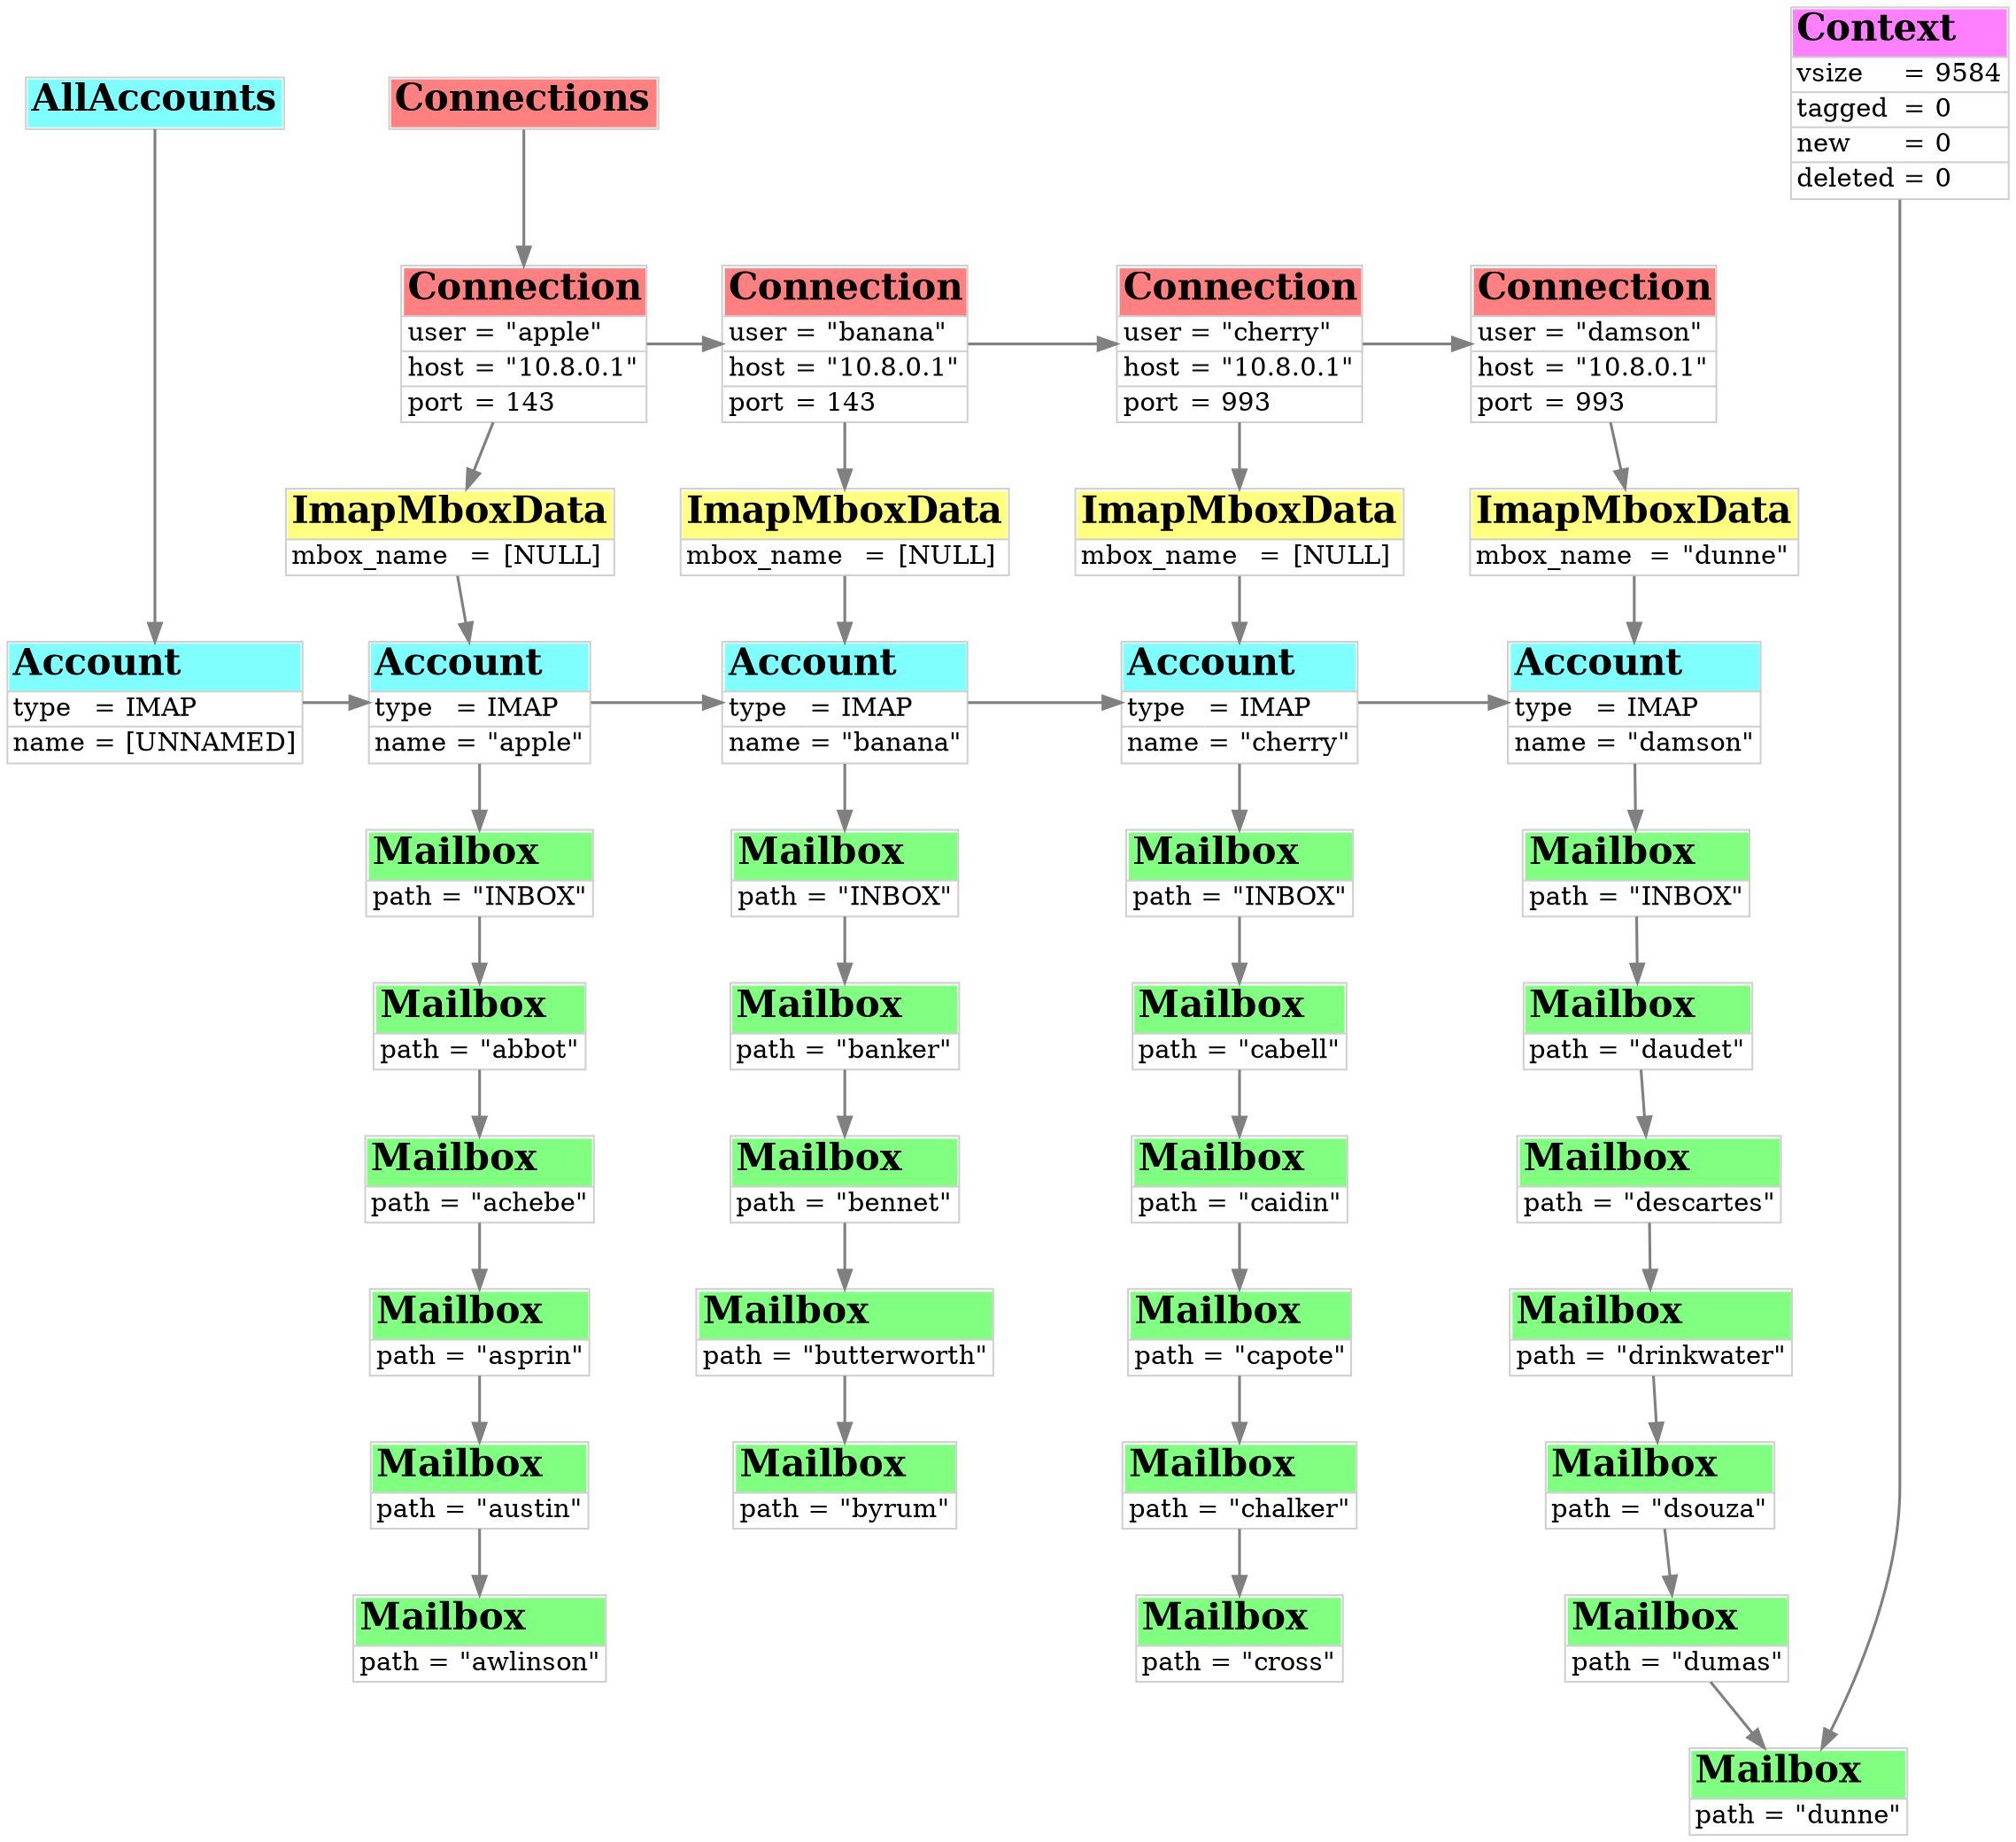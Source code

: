 digraph neomutt
{

	graph [
		rankdir="TB"
		nodesep="0.5"
		ranksep="0.5"
	];

	node [
		shape="plain"
	];

	edge [
		penwidth="1.5"
		arrowsize="1.0"
		color="#808080"
	];

	obj_0x76d0a0 [
		label=<<table cellspacing="0" border="1" rows="*" color="#d0d0d0">
		<tr>
			<td border="0" align="left" bgcolor="#80ffff" port="top" colspan="3"><font color="#000000" point-size="20"><b>AllAccounts</b></font></td>
		</tr>
		</table>>
	];

	obj_0xa4b270 [
		label=<<table cellspacing="0" border="1" rows="*" color="#d0d0d0">
		<tr>
			<td border="0" align="left" bgcolor="#80ffff" port="top" colspan="3"><font color="#000000" point-size="20"><b>Account</b></font></td>
		</tr>
		<tr>
			<td border="0" align="left">type</td>
			<td border="0">=</td>
			<td border="0" align="left">IMAP</td>
		</tr>
		<tr>
			<td border="0" align="left">name</td>
			<td border="0">=</td>
			<td border="0" align="left">[UNNAMED]</td>
		</tr>
		</table>>
	];

	obj_0xb06ec0 [
		label=<<table cellspacing="0" border="1" rows="*" color="#d0d0d0">
		<tr>
			<td border="0" align="left" bgcolor="#80ffff" port="top" colspan="3"><font color="#000000" point-size="20"><b>Account</b></font></td>
		</tr>
		<tr>
			<td border="0" align="left">type</td>
			<td border="0">=</td>
			<td border="0" align="left">IMAP</td>
		</tr>
		<tr>
			<td border="0" align="left">name</td>
			<td border="0">=</td>
			<td border="0" align="left">"apple"</td>
		</tr>
		</table>>
	];

	obj_0xbb1d90 [
		label=<<table cellspacing="0" border="1" rows="*" color="#d0d0d0">
		<tr>
			<td border="0" align="left" bgcolor="#80ff80" port="top" colspan="3"><font color="#000000" point-size="20"><b>Mailbox</b></font></td>
		</tr>
		<tr>
			<td border="0" align="left">path</td>
			<td border="0">=</td>
			<td border="0" align="left">"INBOX"</td>
		</tr>
		</table>>
	];

	obj_0xbce2e0 [
		label=<<table cellspacing="0" border="1" rows="*" color="#d0d0d0">
		<tr>
			<td border="0" align="left" bgcolor="#80ff80" port="top" colspan="3"><font color="#000000" point-size="20"><b>Mailbox</b></font></td>
		</tr>
		<tr>
			<td border="0" align="left">path</td>
			<td border="0">=</td>
			<td border="0" align="left">"abbot"</td>
		</tr>
		</table>>
	];

	obj_0xbeb9b0 [
		label=<<table cellspacing="0" border="1" rows="*" color="#d0d0d0">
		<tr>
			<td border="0" align="left" bgcolor="#80ff80" port="top" colspan="3"><font color="#000000" point-size="20"><b>Mailbox</b></font></td>
		</tr>
		<tr>
			<td border="0" align="left">path</td>
			<td border="0">=</td>
			<td border="0" align="left">"achebe"</td>
		</tr>
		</table>>
	];

	obj_0xbf1b00 [
		label=<<table cellspacing="0" border="1" rows="*" color="#d0d0d0">
		<tr>
			<td border="0" align="left" bgcolor="#80ff80" port="top" colspan="3"><font color="#000000" point-size="20"><b>Mailbox</b></font></td>
		</tr>
		<tr>
			<td border="0" align="left">path</td>
			<td border="0">=</td>
			<td border="0" align="left">"asprin"</td>
		</tr>
		</table>>
	];

	obj_0xbf3bd0 [
		label=<<table cellspacing="0" border="1" rows="*" color="#d0d0d0">
		<tr>
			<td border="0" align="left" bgcolor="#80ff80" port="top" colspan="3"><font color="#000000" point-size="20"><b>Mailbox</b></font></td>
		</tr>
		<tr>
			<td border="0" align="left">path</td>
			<td border="0">=</td>
			<td border="0" align="left">"austin"</td>
		</tr>
		</table>>
	];

	obj_0xbf5ca0 [
		label=<<table cellspacing="0" border="1" rows="*" color="#d0d0d0">
		<tr>
			<td border="0" align="left" bgcolor="#80ff80" port="top" colspan="3"><font color="#000000" point-size="20"><b>Mailbox</b></font></td>
		</tr>
		<tr>
			<td border="0" align="left">path</td>
			<td border="0">=</td>
			<td border="0" align="left">"awlinson"</td>
		</tr>
		</table>>
	];

	obj_0xb03b70 [
		label=<<table cellspacing="0" border="1" rows="*" color="#d0d0d0">
		<tr>
			<td border="0" align="left" bgcolor="#80ffff" port="top" colspan="3"><font color="#000000" point-size="20"><b>Account</b></font></td>
		</tr>
		<tr>
			<td border="0" align="left">type</td>
			<td border="0">=</td>
			<td border="0" align="left">IMAP</td>
		</tr>
		<tr>
			<td border="0" align="left">name</td>
			<td border="0">=</td>
			<td border="0" align="left">"banana"</td>
		</tr>
		</table>>
	];

	obj_0xc02950 [
		label=<<table cellspacing="0" border="1" rows="*" color="#d0d0d0">
		<tr>
			<td border="0" align="left" bgcolor="#80ff80" port="top" colspan="3"><font color="#000000" point-size="20"><b>Mailbox</b></font></td>
		</tr>
		<tr>
			<td border="0" align="left">path</td>
			<td border="0">=</td>
			<td border="0" align="left">"INBOX"</td>
		</tr>
		</table>>
	];

	obj_0xc1a680 [
		label=<<table cellspacing="0" border="1" rows="*" color="#d0d0d0">
		<tr>
			<td border="0" align="left" bgcolor="#80ff80" port="top" colspan="3"><font color="#000000" point-size="20"><b>Mailbox</b></font></td>
		</tr>
		<tr>
			<td border="0" align="left">path</td>
			<td border="0">=</td>
			<td border="0" align="left">"banker"</td>
		</tr>
		</table>>
	];

	obj_0xc1c750 [
		label=<<table cellspacing="0" border="1" rows="*" color="#d0d0d0">
		<tr>
			<td border="0" align="left" bgcolor="#80ff80" port="top" colspan="3"><font color="#000000" point-size="20"><b>Mailbox</b></font></td>
		</tr>
		<tr>
			<td border="0" align="left">path</td>
			<td border="0">=</td>
			<td border="0" align="left">"bennet"</td>
		</tr>
		</table>>
	];

	obj_0xc1e820 [
		label=<<table cellspacing="0" border="1" rows="*" color="#d0d0d0">
		<tr>
			<td border="0" align="left" bgcolor="#80ff80" port="top" colspan="3"><font color="#000000" point-size="20"><b>Mailbox</b></font></td>
		</tr>
		<tr>
			<td border="0" align="left">path</td>
			<td border="0">=</td>
			<td border="0" align="left">"butterworth"</td>
		</tr>
		</table>>
	];

	obj_0xc208f0 [
		label=<<table cellspacing="0" border="1" rows="*" color="#d0d0d0">
		<tr>
			<td border="0" align="left" bgcolor="#80ff80" port="top" colspan="3"><font color="#000000" point-size="20"><b>Mailbox</b></font></td>
		</tr>
		<tr>
			<td border="0" align="left">path</td>
			<td border="0">=</td>
			<td border="0" align="left">"byrum"</td>
		</tr>
		</table>>
	];

	obj_0xc12690 [
		label=<<table cellspacing="0" border="1" rows="*" color="#d0d0d0">
		<tr>
			<td border="0" align="left" bgcolor="#80ffff" port="top" colspan="3"><font color="#000000" point-size="20"><b>Account</b></font></td>
		</tr>
		<tr>
			<td border="0" align="left">type</td>
			<td border="0">=</td>
			<td border="0" align="left">IMAP</td>
		</tr>
		<tr>
			<td border="0" align="left">name</td>
			<td border="0">=</td>
			<td border="0" align="left">"cherry"</td>
		</tr>
		</table>>
	];

	obj_0xc30370 [
		label=<<table cellspacing="0" border="1" rows="*" color="#d0d0d0">
		<tr>
			<td border="0" align="left" bgcolor="#80ff80" port="top" colspan="3"><font color="#000000" point-size="20"><b>Mailbox</b></font></td>
		</tr>
		<tr>
			<td border="0" align="left">path</td>
			<td border="0">=</td>
			<td border="0" align="left">"INBOX"</td>
		</tr>
		</table>>
	];

	obj_0xc4fc30 [
		label=<<table cellspacing="0" border="1" rows="*" color="#d0d0d0">
		<tr>
			<td border="0" align="left" bgcolor="#80ff80" port="top" colspan="3"><font color="#000000" point-size="20"><b>Mailbox</b></font></td>
		</tr>
		<tr>
			<td border="0" align="left">path</td>
			<td border="0">=</td>
			<td border="0" align="left">"cabell"</td>
		</tr>
		</table>>
	];

	obj_0xc53db0 [
		label=<<table cellspacing="0" border="1" rows="*" color="#d0d0d0">
		<tr>
			<td border="0" align="left" bgcolor="#80ff80" port="top" colspan="3"><font color="#000000" point-size="20"><b>Mailbox</b></font></td>
		</tr>
		<tr>
			<td border="0" align="left">path</td>
			<td border="0">=</td>
			<td border="0" align="left">"caidin"</td>
		</tr>
		</table>>
	];

	obj_0xc567b0 [
		label=<<table cellspacing="0" border="1" rows="*" color="#d0d0d0">
		<tr>
			<td border="0" align="left" bgcolor="#80ff80" port="top" colspan="3"><font color="#000000" point-size="20"><b>Mailbox</b></font></td>
		</tr>
		<tr>
			<td border="0" align="left">path</td>
			<td border="0">=</td>
			<td border="0" align="left">"capote"</td>
		</tr>
		</table>>
	];

	obj_0xc595a0 [
		label=<<table cellspacing="0" border="1" rows="*" color="#d0d0d0">
		<tr>
			<td border="0" align="left" bgcolor="#80ff80" port="top" colspan="3"><font color="#000000" point-size="20"><b>Mailbox</b></font></td>
		</tr>
		<tr>
			<td border="0" align="left">path</td>
			<td border="0">=</td>
			<td border="0" align="left">"chalker"</td>
		</tr>
		</table>>
	];

	obj_0xc5b670 [
		label=<<table cellspacing="0" border="1" rows="*" color="#d0d0d0">
		<tr>
			<td border="0" align="left" bgcolor="#80ff80" port="top" colspan="3"><font color="#000000" point-size="20"><b>Mailbox</b></font></td>
		</tr>
		<tr>
			<td border="0" align="left">path</td>
			<td border="0">=</td>
			<td border="0" align="left">"cross"</td>
		</tr>
		</table>>
	];

	obj_0xc58880 [
		label=<<table cellspacing="0" border="1" rows="*" color="#d0d0d0">
		<tr>
			<td border="0" align="left" bgcolor="#80ffff" port="top" colspan="3"><font color="#000000" point-size="20"><b>Account</b></font></td>
		</tr>
		<tr>
			<td border="0" align="left">type</td>
			<td border="0">=</td>
			<td border="0" align="left">IMAP</td>
		</tr>
		<tr>
			<td border="0" align="left">name</td>
			<td border="0">=</td>
			<td border="0" align="left">"damson"</td>
		</tr>
		</table>>
	];

	obj_0xc64c80 [
		label=<<table cellspacing="0" border="1" rows="*" color="#d0d0d0">
		<tr>
			<td border="0" align="left" bgcolor="#80ff80" port="top" colspan="3"><font color="#000000" point-size="20"><b>Mailbox</b></font></td>
		</tr>
		<tr>
			<td border="0" align="left">path</td>
			<td border="0">=</td>
			<td border="0" align="left">"INBOX"</td>
		</tr>
		</table>>
	];

	obj_0xc83d20 [
		label=<<table cellspacing="0" border="1" rows="*" color="#d0d0d0">
		<tr>
			<td border="0" align="left" bgcolor="#80ff80" port="top" colspan="3"><font color="#000000" point-size="20"><b>Mailbox</b></font></td>
		</tr>
		<tr>
			<td border="0" align="left">path</td>
			<td border="0">=</td>
			<td border="0" align="left">"daudet"</td>
		</tr>
		</table>>
	];

	obj_0xc85df0 [
		label=<<table cellspacing="0" border="1" rows="*" color="#d0d0d0">
		<tr>
			<td border="0" align="left" bgcolor="#80ff80" port="top" colspan="3"><font color="#000000" point-size="20"><b>Mailbox</b></font></td>
		</tr>
		<tr>
			<td border="0" align="left">path</td>
			<td border="0">=</td>
			<td border="0" align="left">"descartes"</td>
		</tr>
		</table>>
	];

	obj_0xd88000 [
		label=<<table cellspacing="0" border="1" rows="*" color="#d0d0d0">
		<tr>
			<td border="0" align="left" bgcolor="#80ff80" port="top" colspan="3"><font color="#000000" point-size="20"><b>Mailbox</b></font></td>
		</tr>
		<tr>
			<td border="0" align="left">path</td>
			<td border="0">=</td>
			<td border="0" align="left">"drinkwater"</td>
		</tr>
		</table>>
	];

	obj_0xc87ec0 [
		label=<<table cellspacing="0" border="1" rows="*" color="#d0d0d0">
		<tr>
			<td border="0" align="left" bgcolor="#80ff80" port="top" colspan="3"><font color="#000000" point-size="20"><b>Mailbox</b></font></td>
		</tr>
		<tr>
			<td border="0" align="left">path</td>
			<td border="0">=</td>
			<td border="0" align="left">"dsouza"</td>
		</tr>
		</table>>
	];

	obj_0xc89f90 [
		label=<<table cellspacing="0" border="1" rows="*" color="#d0d0d0">
		<tr>
			<td border="0" align="left" bgcolor="#80ff80" port="top" colspan="3"><font color="#000000" point-size="20"><b>Mailbox</b></font></td>
		</tr>
		<tr>
			<td border="0" align="left">path</td>
			<td border="0">=</td>
			<td border="0" align="left">"dumas"</td>
		</tr>
		</table>>
	];

	obj_0xc8c060 [
		label=<<table cellspacing="0" border="1" rows="*" color="#d0d0d0">
		<tr>
			<td border="0" align="left" bgcolor="#80ff80" port="top" colspan="3"><font color="#000000" point-size="20"><b>Mailbox</b></font></td>
		</tr>
		<tr>
			<td border="0" align="left">path</td>
			<td border="0">=</td>
			<td border="0" align="left">"dunne"</td>
		</tr>
		</table>>
	];

	obj_0x12341234 [
		label=<<table cellspacing="0" border="1" rows="*" color="#d0d0d0">
		<tr>
			<td border="0" align="left" bgcolor="#ff8080" port="top" colspan="3"><font color="#000000" point-size="20"><b>Connections</b></font></td>
		</tr>
		</table>>
	];

	obj_0xbb3e60 [
		label=<<table cellspacing="0" border="1" rows="*" color="#d0d0d0">
		<tr>
			<td border="0" align="left" bgcolor="#ff8080" port="top" colspan="3"><font color="#000000" point-size="20"><b>Connection</b></font></td>
		</tr>
		<tr>
			<td border="0" align="left">user</td>
			<td border="0">=</td>
			<td border="0" align="left">"apple"</td>
		</tr>
		<tr>
			<td border="0" align="left">host</td>
			<td border="0">=</td>
			<td border="0" align="left">"10.8.0.1"</td>
		</tr>
		<tr>
			<td border="0" align="left">port</td>
			<td border="0">=</td>
			<td border="0" align="left">143</td>
		</tr>
		</table>>
	];

	obj_0xb97040 [
		label=<<table cellspacing="0" border="1" rows="*" color="#d0d0d0">
		<tr>
			<td border="0" align="left" bgcolor="#ffff80" port="top" colspan="3"><font color="#000000" point-size="20"><b>ImapMboxData</b></font></td>
		</tr>
		<tr>
			<td border="0" align="left">mbox_name</td>
			<td border="0">=</td>
			<td border="0" align="left">[NULL]</td>
		</tr>
		</table>>
	];

	obj_0xc04a20 [
		label=<<table cellspacing="0" border="1" rows="*" color="#d0d0d0">
		<tr>
			<td border="0" align="left" bgcolor="#ff8080" port="top" colspan="3"><font color="#000000" point-size="20"><b>Connection</b></font></td>
		</tr>
		<tr>
			<td border="0" align="left">user</td>
			<td border="0">=</td>
			<td border="0" align="left">"banana"</td>
		</tr>
		<tr>
			<td border="0" align="left">host</td>
			<td border="0">=</td>
			<td border="0" align="left">"10.8.0.1"</td>
		</tr>
		<tr>
			<td border="0" align="left">port</td>
			<td border="0">=</td>
			<td border="0" align="left">143</td>
		</tr>
		</table>>
	];

	obj_0xbbe7c0 [
		label=<<table cellspacing="0" border="1" rows="*" color="#d0d0d0">
		<tr>
			<td border="0" align="left" bgcolor="#ffff80" port="top" colspan="3"><font color="#000000" point-size="20"><b>ImapMboxData</b></font></td>
		</tr>
		<tr>
			<td border="0" align="left">mbox_name</td>
			<td border="0">=</td>
			<td border="0" align="left">[NULL]</td>
		</tr>
		</table>>
	];

	obj_0xc32440 [
		label=<<table cellspacing="0" border="1" rows="*" color="#d0d0d0">
		<tr>
			<td border="0" align="left" bgcolor="#ff8080" port="top" colspan="3"><font color="#000000" point-size="20"><b>Connection</b></font></td>
		</tr>
		<tr>
			<td border="0" align="left">user</td>
			<td border="0">=</td>
			<td border="0" align="left">"cherry"</td>
		</tr>
		<tr>
			<td border="0" align="left">host</td>
			<td border="0">=</td>
			<td border="0" align="left">"10.8.0.1"</td>
		</tr>
		<tr>
			<td border="0" align="left">port</td>
			<td border="0">=</td>
			<td border="0" align="left">993</td>
		</tr>
		</table>>
	];

	obj_0xc13740 [
		label=<<table cellspacing="0" border="1" rows="*" color="#d0d0d0">
		<tr>
			<td border="0" align="left" bgcolor="#ffff80" port="top" colspan="3"><font color="#000000" point-size="20"><b>ImapMboxData</b></font></td>
		</tr>
		<tr>
			<td border="0" align="left">mbox_name</td>
			<td border="0">=</td>
			<td border="0" align="left">[NULL]</td>
		</tr>
		</table>>
	];

	obj_0xc66d50 [
		label=<<table cellspacing="0" border="1" rows="*" color="#d0d0d0">
		<tr>
			<td border="0" align="left" bgcolor="#ff8080" port="top" colspan="3"><font color="#000000" point-size="20"><b>Connection</b></font></td>
		</tr>
		<tr>
			<td border="0" align="left">user</td>
			<td border="0">=</td>
			<td border="0" align="left">"damson"</td>
		</tr>
		<tr>
			<td border="0" align="left">host</td>
			<td border="0">=</td>
			<td border="0" align="left">"10.8.0.1"</td>
		</tr>
		<tr>
			<td border="0" align="left">port</td>
			<td border="0">=</td>
			<td border="0" align="left">993</td>
		</tr>
		</table>>
	];

	obj_0xc537f0 [
		label=<<table cellspacing="0" border="1" rows="*" color="#d0d0d0">
		<tr>
			<td border="0" align="left" bgcolor="#ffff80" port="top" colspan="3"><font color="#000000" point-size="20"><b>ImapMboxData</b></font></td>
		</tr>
		<tr>
			<td border="0" align="left">mbox_name</td>
			<td border="0">=</td>
			<td border="0" align="left">"dunne"</td>
		</tr>
		</table>>
	];

	obj_0xc3cf40 [
		label=<<table cellspacing="0" border="1" rows="*" color="#d0d0d0">
		<tr>
			<td border="0" align="left" bgcolor="#ff80ff" port="top" colspan="3"><font color="#000000" point-size="20"><b>Context</b></font></td>
		</tr>
		<tr>
			<td border="0" align="left">vsize</td>
			<td border="0">=</td>
			<td border="0" align="left">9584</td>
		</tr>
		<tr>
			<td border="0" align="left">tagged</td>
			<td border="0">=</td>
			<td border="0" align="left">0</td>
		</tr>
		<tr>
			<td border="0" align="left">new</td>
			<td border="0">=</td>
			<td border="0" align="left">0</td>
		</tr>
		<tr>
			<td border="0" align="left">deleted</td>
			<td border="0">=</td>
			<td border="0" align="left">0</td>
		</tr>
		</table>>
	];

	obj_0xc8c060 [
		label=<<table cellspacing="0" border="1" rows="*" color="#d0d0d0">
		<tr>
			<td border="0" align="left" bgcolor="#80ff80" port="top" colspan="3"><font color="#000000" point-size="20"><b>Mailbox</b></font></td>
		</tr>
		<tr>
			<td border="0" align="left">path</td>
			<td border="0">=</td>
			<td border="0" align="left">"dunne"</td>
		</tr>
		</table>>
	];

	{ rank=same obj_0xc3cf40 obj_0x76d0a0 obj_0x12341234 }
	{ rank=same obj_0xa4b270 obj_0xb06ec0 obj_0xb03b70 obj_0xc12690 obj_0xc58880 }

	obj_0x76d0a0 -> obj_0xa4b270;
	obj_0xb06ec0 -> obj_0xbb1d90;
	obj_0xbb1d90 -> obj_0xbce2e0;
	obj_0xbce2e0 -> obj_0xbeb9b0;
	obj_0xbeb9b0 -> obj_0xbf1b00;
	obj_0xbf1b00 -> obj_0xbf3bd0;
	obj_0xbf3bd0 -> obj_0xbf5ca0;
	obj_0xa4b270 -> obj_0xb06ec0;
	obj_0xb03b70 -> obj_0xc02950;
	obj_0xc02950 -> obj_0xc1a680;
	obj_0xc1a680 -> obj_0xc1c750;
	obj_0xc1c750 -> obj_0xc1e820;
	obj_0xc1e820 -> obj_0xc208f0;
	obj_0xb06ec0 -> obj_0xb03b70;
	obj_0xc12690 -> obj_0xc30370;
	obj_0xc30370 -> obj_0xc4fc30;
	obj_0xc4fc30 -> obj_0xc53db0;
	obj_0xc53db0 -> obj_0xc567b0;
	obj_0xc567b0 -> obj_0xc595a0;
	obj_0xc595a0 -> obj_0xc5b670;
	obj_0xb03b70 -> obj_0xc12690;
	obj_0xc58880 -> obj_0xc64c80;
	obj_0xc64c80 -> obj_0xc83d20;
	obj_0xc83d20 -> obj_0xc85df0;
	obj_0xc85df0 -> obj_0xd88000;
	obj_0xd88000 -> obj_0xc87ec0;
	obj_0xc87ec0 -> obj_0xc89f90;
	obj_0xc89f90 -> obj_0xc8c060;
	obj_0xc12690 -> obj_0xc58880;
	obj_0x12341234 -> obj_0xbb3e60;
	obj_0xb97040 -> obj_0xb06ec0;
	obj_0xbb3e60 -> obj_0xb97040;
	obj_0xbb3e60 -> obj_0xc04a20;
	obj_0xbbe7c0 -> obj_0xb03b70;
	obj_0xc04a20 -> obj_0xbbe7c0;
	obj_0xc04a20 -> obj_0xc32440;
	obj_0xc13740 -> obj_0xc12690;
	obj_0xc32440 -> obj_0xc13740;
	obj_0xc32440 -> obj_0xc66d50;
	obj_0xc537f0 -> obj_0xc58880;
	obj_0xc66d50 -> obj_0xc537f0;
		{ rank=same obj_0xbb3e60 obj_0xc04a20 obj_0xc32440 obj_0xc66d50 }
;
	obj_0xc3cf40 -> obj_0xc8c060;

}
